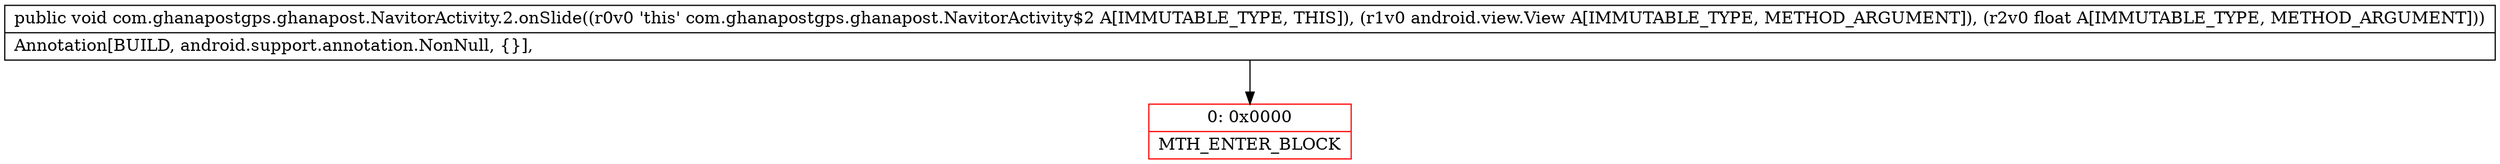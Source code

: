 digraph "CFG forcom.ghanapostgps.ghanapost.NavitorActivity.2.onSlide(Landroid\/view\/View;F)V" {
subgraph cluster_Region_1212238635 {
label = "R(0)";
node [shape=record,color=blue];
}
Node_0 [shape=record,color=red,label="{0\:\ 0x0000|MTH_ENTER_BLOCK\l}"];
MethodNode[shape=record,label="{public void com.ghanapostgps.ghanapost.NavitorActivity.2.onSlide((r0v0 'this' com.ghanapostgps.ghanapost.NavitorActivity$2 A[IMMUTABLE_TYPE, THIS]), (r1v0 android.view.View A[IMMUTABLE_TYPE, METHOD_ARGUMENT]), (r2v0 float A[IMMUTABLE_TYPE, METHOD_ARGUMENT]))  | Annotation[BUILD, android.support.annotation.NonNull, \{\}], \l}"];
MethodNode -> Node_0;
}

